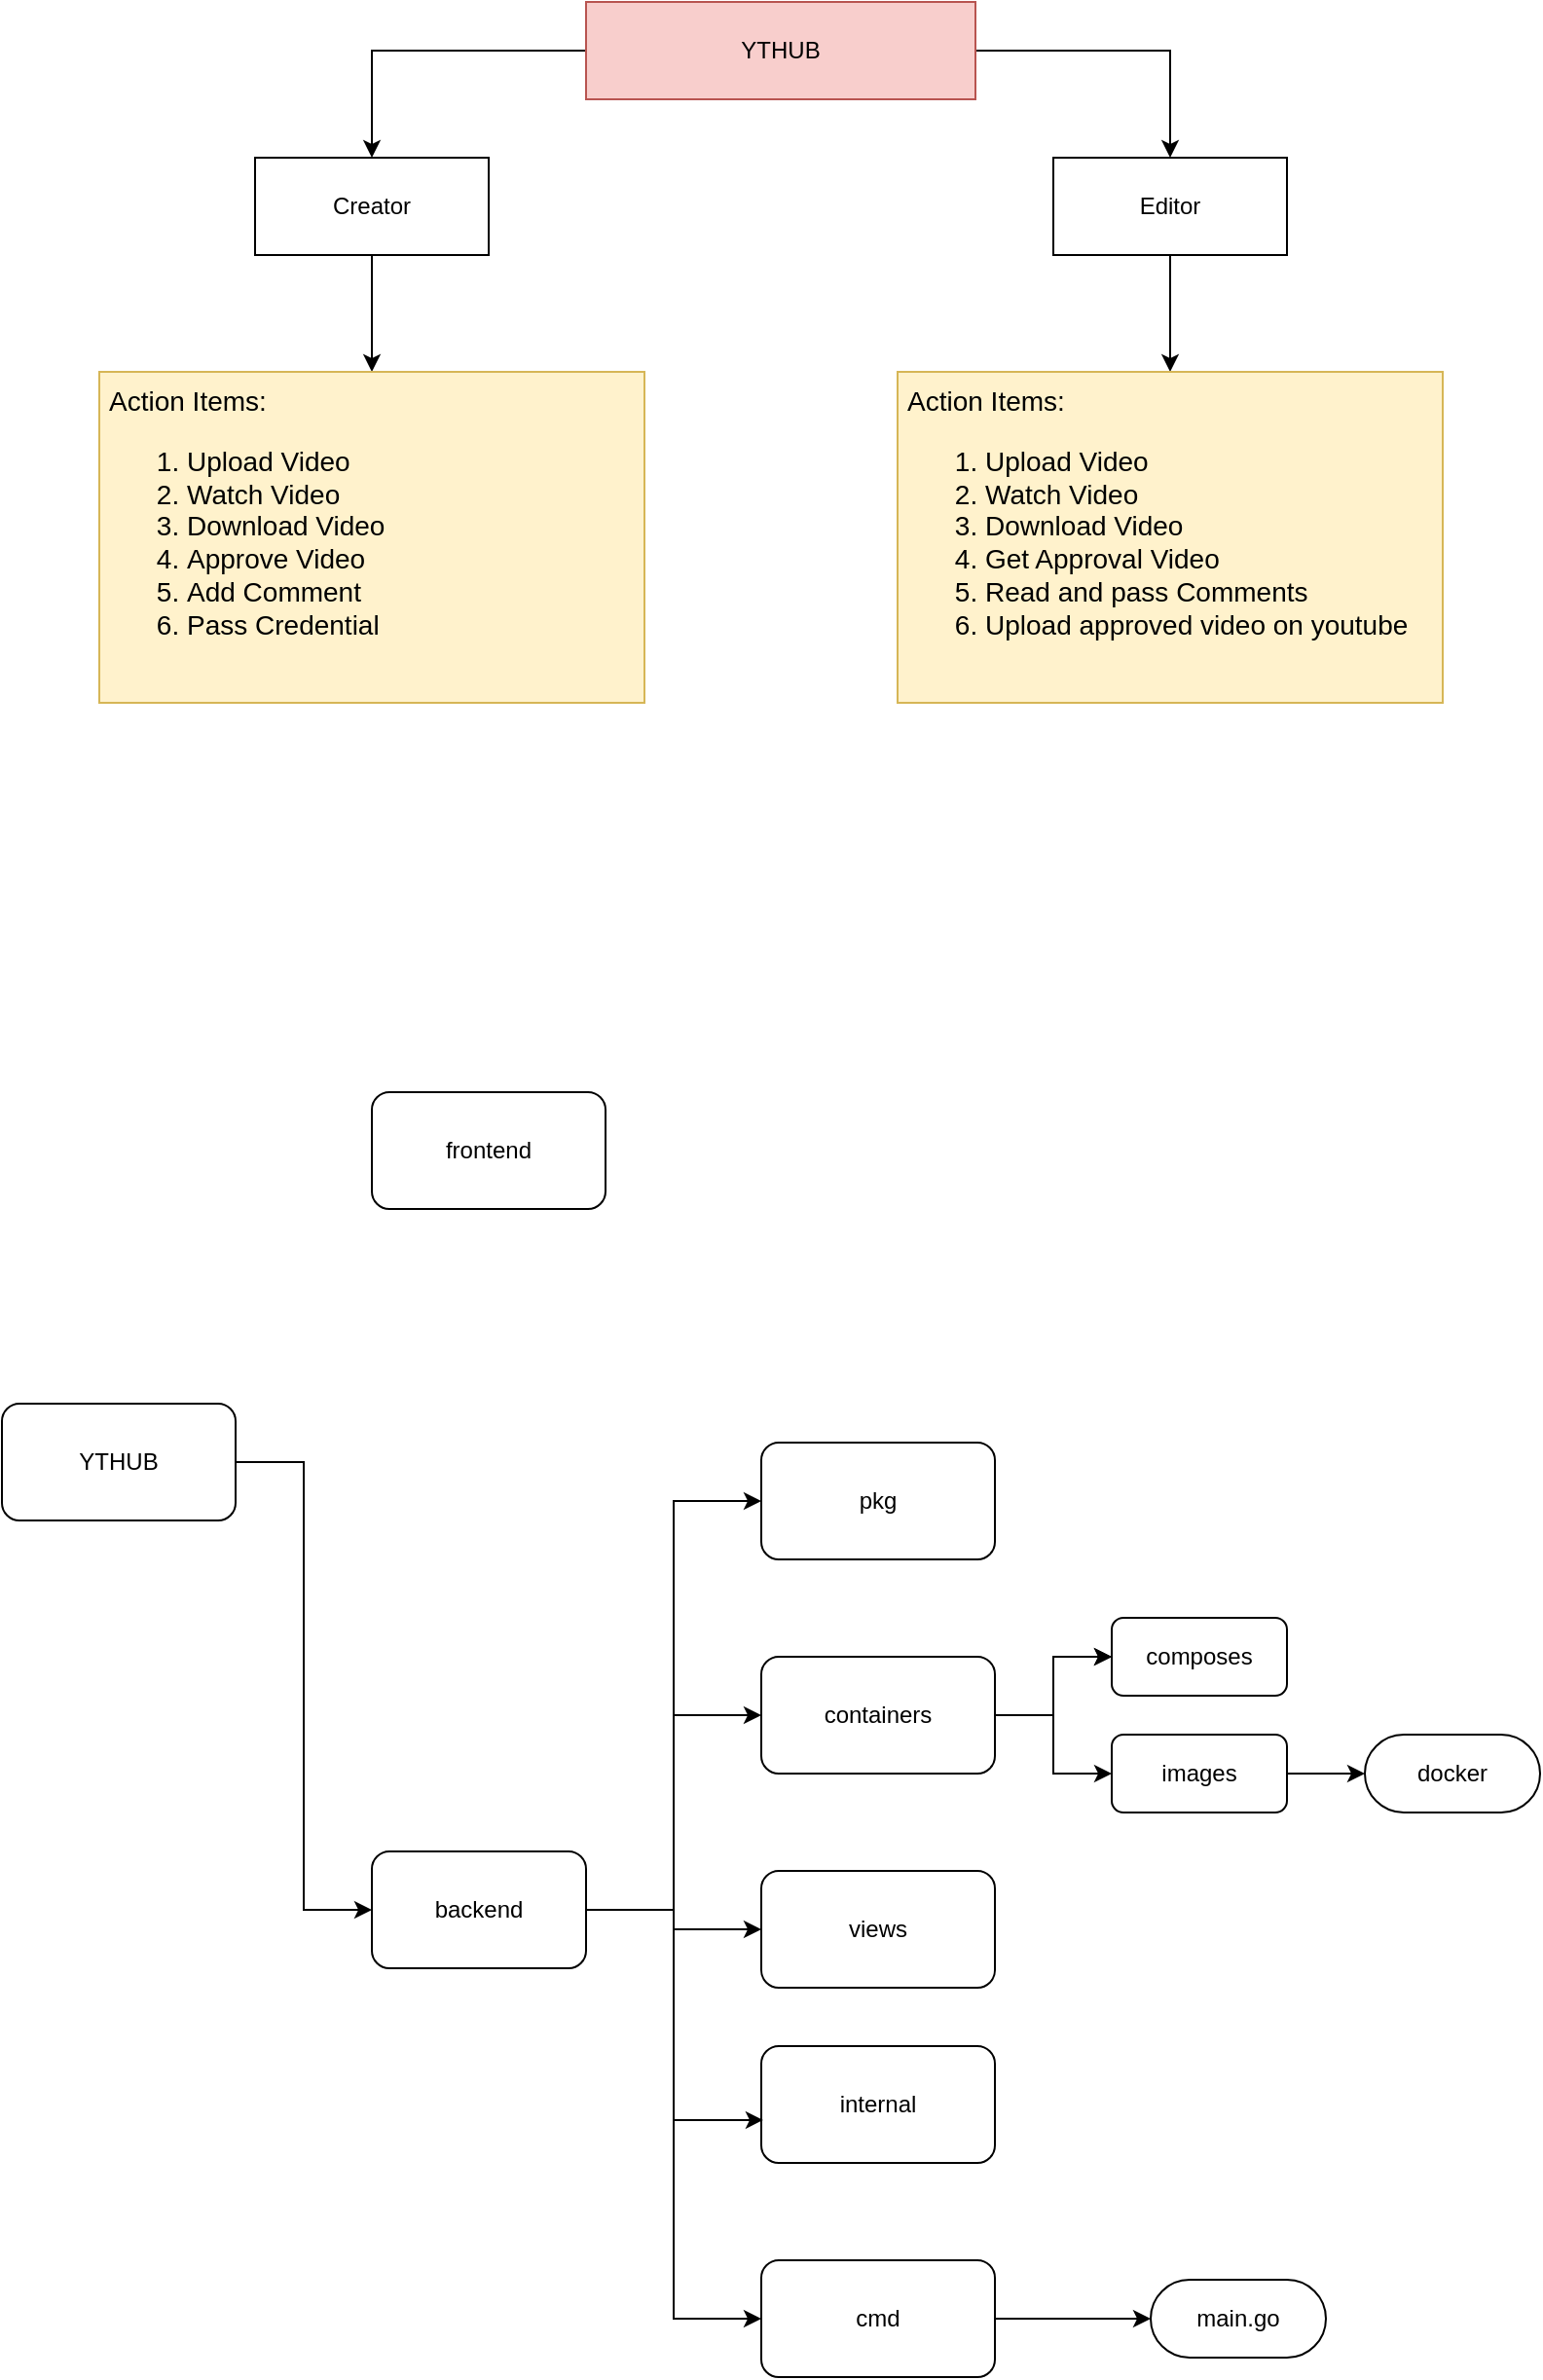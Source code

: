 <mxfile version="24.7.12">
  <diagram name="Page-1" id="hPlE4b7E1XMXK49Ww8ve">
    <mxGraphModel dx="794" dy="537" grid="1" gridSize="10" guides="1" tooltips="1" connect="1" arrows="1" fold="1" page="1" pageScale="1" pageWidth="850" pageHeight="1100" math="0" shadow="0">
      <root>
        <mxCell id="0" />
        <mxCell id="1" parent="0" />
        <mxCell id="V5kql1GeloSDUMKoKPK6-3" value="" style="edgeStyle=orthogonalEdgeStyle;rounded=0;orthogonalLoop=1;jettySize=auto;html=1;" edge="1" parent="1" source="V5kql1GeloSDUMKoKPK6-1" target="V5kql1GeloSDUMKoKPK6-2">
          <mxGeometry relative="1" as="geometry" />
        </mxCell>
        <mxCell id="V5kql1GeloSDUMKoKPK6-5" value="" style="edgeStyle=orthogonalEdgeStyle;rounded=0;orthogonalLoop=1;jettySize=auto;html=1;" edge="1" parent="1" source="V5kql1GeloSDUMKoKPK6-1" target="V5kql1GeloSDUMKoKPK6-4">
          <mxGeometry relative="1" as="geometry" />
        </mxCell>
        <mxCell id="V5kql1GeloSDUMKoKPK6-1" value="YTHUB" style="rounded=0;whiteSpace=wrap;html=1;fillColor=#f8cecc;strokeColor=#b85450;" vertex="1" parent="1">
          <mxGeometry x="320" y="50" width="200" height="50" as="geometry" />
        </mxCell>
        <mxCell id="V5kql1GeloSDUMKoKPK6-7" value="" style="edgeStyle=orthogonalEdgeStyle;rounded=0;orthogonalLoop=1;jettySize=auto;html=1;" edge="1" parent="1" source="V5kql1GeloSDUMKoKPK6-2" target="V5kql1GeloSDUMKoKPK6-6">
          <mxGeometry relative="1" as="geometry" />
        </mxCell>
        <mxCell id="V5kql1GeloSDUMKoKPK6-2" value="Creator" style="rounded=0;whiteSpace=wrap;html=1;" vertex="1" parent="1">
          <mxGeometry x="150" y="130" width="120" height="50" as="geometry" />
        </mxCell>
        <mxCell id="V5kql1GeloSDUMKoKPK6-9" value="" style="edgeStyle=orthogonalEdgeStyle;rounded=0;orthogonalLoop=1;jettySize=auto;html=1;" edge="1" parent="1" source="V5kql1GeloSDUMKoKPK6-4" target="V5kql1GeloSDUMKoKPK6-8">
          <mxGeometry relative="1" as="geometry" />
        </mxCell>
        <mxCell id="V5kql1GeloSDUMKoKPK6-4" value="Editor" style="rounded=0;whiteSpace=wrap;html=1;" vertex="1" parent="1">
          <mxGeometry x="560" y="130" width="120" height="50" as="geometry" />
        </mxCell>
        <mxCell id="V5kql1GeloSDUMKoKPK6-6" value="Action Items:&lt;br style=&quot;font-size: 14px;&quot;&gt;&lt;ol style=&quot;font-size: 14px;&quot;&gt;&lt;li style=&quot;font-size: 14px;&quot;&gt;Upload Video&lt;/li&gt;&lt;li style=&quot;font-size: 14px;&quot;&gt;Watch Video&lt;/li&gt;&lt;li style=&quot;font-size: 14px;&quot;&gt;Download Video&lt;/li&gt;&lt;li style=&quot;font-size: 14px;&quot;&gt;Approve Video&lt;/li&gt;&lt;li style=&quot;font-size: 14px;&quot;&gt;Add Comment&lt;/li&gt;&lt;li style=&quot;font-size: 14px;&quot;&gt;Pass Credential&lt;/li&gt;&lt;/ol&gt;" style="rounded=0;whiteSpace=wrap;html=1;align=left;verticalAlign=top;spacingLeft=3;fillColor=#fff2cc;strokeColor=#d6b656;fontSize=14;" vertex="1" parent="1">
          <mxGeometry x="70" y="240" width="280" height="170" as="geometry" />
        </mxCell>
        <mxCell id="V5kql1GeloSDUMKoKPK6-8" value="Action Items:&lt;br style=&quot;font-size: 14px;&quot;&gt;&lt;ol style=&quot;font-size: 14px;&quot;&gt;&lt;li style=&quot;font-size: 14px;&quot;&gt;Upload Video&lt;/li&gt;&lt;li style=&quot;font-size: 14px;&quot;&gt;Watch Video&lt;/li&gt;&lt;li style=&quot;font-size: 14px;&quot;&gt;Download Video&lt;/li&gt;&lt;li style=&quot;font-size: 14px;&quot;&gt;Get Approval Video&lt;/li&gt;&lt;li style=&quot;font-size: 14px;&quot;&gt;Read and pass Comments&lt;/li&gt;&lt;li style=&quot;font-size: 14px;&quot;&gt;Upload approved video on youtube&lt;/li&gt;&lt;/ol&gt;" style="rounded=0;whiteSpace=wrap;html=1;align=left;verticalAlign=top;spacingLeft=3;fillColor=#fff2cc;strokeColor=#d6b656;fontSize=14;" vertex="1" parent="1">
          <mxGeometry x="480" y="240" width="280" height="170" as="geometry" />
        </mxCell>
        <mxCell id="V5kql1GeloSDUMKoKPK6-26" style="edgeStyle=orthogonalEdgeStyle;rounded=0;orthogonalLoop=1;jettySize=auto;html=1;exitX=1;exitY=0.5;exitDx=0;exitDy=0;entryX=0;entryY=0.5;entryDx=0;entryDy=0;" edge="1" parent="1" source="V5kql1GeloSDUMKoKPK6-10" target="V5kql1GeloSDUMKoKPK6-17">
          <mxGeometry relative="1" as="geometry" />
        </mxCell>
        <mxCell id="V5kql1GeloSDUMKoKPK6-10" value="YTHUB" style="rounded=1;whiteSpace=wrap;html=1;" vertex="1" parent="1">
          <mxGeometry x="20" y="770" width="120" height="60" as="geometry" />
        </mxCell>
        <mxCell id="V5kql1GeloSDUMKoKPK6-11" value="frontend" style="rounded=1;whiteSpace=wrap;html=1;" vertex="1" parent="1">
          <mxGeometry x="210" y="610" width="120" height="60" as="geometry" />
        </mxCell>
        <mxCell id="V5kql1GeloSDUMKoKPK6-12" value="pkg" style="rounded=1;whiteSpace=wrap;html=1;" vertex="1" parent="1">
          <mxGeometry x="410" y="790" width="120" height="60" as="geometry" />
        </mxCell>
        <mxCell id="V5kql1GeloSDUMKoKPK6-19" value="" style="edgeStyle=orthogonalEdgeStyle;rounded=0;orthogonalLoop=1;jettySize=auto;html=1;" edge="1" parent="1" source="V5kql1GeloSDUMKoKPK6-13" target="V5kql1GeloSDUMKoKPK6-18">
          <mxGeometry relative="1" as="geometry" />
        </mxCell>
        <mxCell id="V5kql1GeloSDUMKoKPK6-13" value="cmd" style="rounded=1;whiteSpace=wrap;html=1;" vertex="1" parent="1">
          <mxGeometry x="410" y="1210" width="120" height="60" as="geometry" />
        </mxCell>
        <mxCell id="V5kql1GeloSDUMKoKPK6-14" value="internal" style="rounded=1;whiteSpace=wrap;html=1;" vertex="1" parent="1">
          <mxGeometry x="410" y="1100" width="120" height="60" as="geometry" />
        </mxCell>
        <mxCell id="V5kql1GeloSDUMKoKPK6-28" value="" style="edgeStyle=orthogonalEdgeStyle;rounded=0;orthogonalLoop=1;jettySize=auto;html=1;" edge="1" parent="1" source="V5kql1GeloSDUMKoKPK6-15" target="V5kql1GeloSDUMKoKPK6-27">
          <mxGeometry relative="1" as="geometry" />
        </mxCell>
        <mxCell id="V5kql1GeloSDUMKoKPK6-29" value="" style="edgeStyle=orthogonalEdgeStyle;rounded=0;orthogonalLoop=1;jettySize=auto;html=1;" edge="1" parent="1" source="V5kql1GeloSDUMKoKPK6-15" target="V5kql1GeloSDUMKoKPK6-27">
          <mxGeometry relative="1" as="geometry" />
        </mxCell>
        <mxCell id="V5kql1GeloSDUMKoKPK6-31" style="edgeStyle=orthogonalEdgeStyle;rounded=0;orthogonalLoop=1;jettySize=auto;html=1;exitX=1;exitY=0.5;exitDx=0;exitDy=0;entryX=0;entryY=0.5;entryDx=0;entryDy=0;" edge="1" parent="1" source="V5kql1GeloSDUMKoKPK6-15" target="V5kql1GeloSDUMKoKPK6-30">
          <mxGeometry relative="1" as="geometry" />
        </mxCell>
        <mxCell id="V5kql1GeloSDUMKoKPK6-15" value="containers" style="rounded=1;whiteSpace=wrap;html=1;" vertex="1" parent="1">
          <mxGeometry x="410" y="900" width="120" height="60" as="geometry" />
        </mxCell>
        <mxCell id="V5kql1GeloSDUMKoKPK6-16" value="views" style="rounded=1;whiteSpace=wrap;html=1;" vertex="1" parent="1">
          <mxGeometry x="410" y="1010" width="120" height="60" as="geometry" />
        </mxCell>
        <mxCell id="V5kql1GeloSDUMKoKPK6-21" style="edgeStyle=orthogonalEdgeStyle;rounded=0;orthogonalLoop=1;jettySize=auto;html=1;entryX=0;entryY=0.5;entryDx=0;entryDy=0;" edge="1" parent="1" source="V5kql1GeloSDUMKoKPK6-17" target="V5kql1GeloSDUMKoKPK6-12">
          <mxGeometry relative="1" as="geometry" />
        </mxCell>
        <mxCell id="V5kql1GeloSDUMKoKPK6-22" style="edgeStyle=orthogonalEdgeStyle;rounded=0;orthogonalLoop=1;jettySize=auto;html=1;entryX=0;entryY=0.5;entryDx=0;entryDy=0;exitX=1;exitY=0.5;exitDx=0;exitDy=0;" edge="1" parent="1" source="V5kql1GeloSDUMKoKPK6-17" target="V5kql1GeloSDUMKoKPK6-15">
          <mxGeometry relative="1" as="geometry" />
        </mxCell>
        <mxCell id="V5kql1GeloSDUMKoKPK6-23" style="edgeStyle=orthogonalEdgeStyle;rounded=0;orthogonalLoop=1;jettySize=auto;html=1;" edge="1" parent="1" source="V5kql1GeloSDUMKoKPK6-17" target="V5kql1GeloSDUMKoKPK6-16">
          <mxGeometry relative="1" as="geometry" />
        </mxCell>
        <mxCell id="V5kql1GeloSDUMKoKPK6-25" style="edgeStyle=orthogonalEdgeStyle;rounded=0;orthogonalLoop=1;jettySize=auto;html=1;entryX=0;entryY=0.5;entryDx=0;entryDy=0;" edge="1" parent="1" source="V5kql1GeloSDUMKoKPK6-17" target="V5kql1GeloSDUMKoKPK6-13">
          <mxGeometry relative="1" as="geometry" />
        </mxCell>
        <mxCell id="V5kql1GeloSDUMKoKPK6-17" value="backend" style="rounded=1;whiteSpace=wrap;html=1;" vertex="1" parent="1">
          <mxGeometry x="210" y="1000" width="110" height="60" as="geometry" />
        </mxCell>
        <mxCell id="V5kql1GeloSDUMKoKPK6-18" value="main.go" style="whiteSpace=wrap;html=1;rounded=1;glass=0;arcSize=50;" vertex="1" parent="1">
          <mxGeometry x="610" y="1220" width="90" height="40" as="geometry" />
        </mxCell>
        <mxCell id="V5kql1GeloSDUMKoKPK6-24" style="edgeStyle=orthogonalEdgeStyle;rounded=0;orthogonalLoop=1;jettySize=auto;html=1;entryX=0.008;entryY=0.633;entryDx=0;entryDy=0;entryPerimeter=0;" edge="1" parent="1" source="V5kql1GeloSDUMKoKPK6-17" target="V5kql1GeloSDUMKoKPK6-14">
          <mxGeometry relative="1" as="geometry" />
        </mxCell>
        <mxCell id="V5kql1GeloSDUMKoKPK6-27" value="composes" style="whiteSpace=wrap;html=1;rounded=1;" vertex="1" parent="1">
          <mxGeometry x="590" y="880" width="90" height="40" as="geometry" />
        </mxCell>
        <mxCell id="V5kql1GeloSDUMKoKPK6-33" value="" style="edgeStyle=orthogonalEdgeStyle;rounded=0;orthogonalLoop=1;jettySize=auto;html=1;" edge="1" parent="1" source="V5kql1GeloSDUMKoKPK6-30" target="V5kql1GeloSDUMKoKPK6-32">
          <mxGeometry relative="1" as="geometry" />
        </mxCell>
        <mxCell id="V5kql1GeloSDUMKoKPK6-30" value="images" style="whiteSpace=wrap;html=1;rounded=1;" vertex="1" parent="1">
          <mxGeometry x="590" y="940" width="90" height="40" as="geometry" />
        </mxCell>
        <mxCell id="V5kql1GeloSDUMKoKPK6-32" value="docker" style="whiteSpace=wrap;html=1;rounded=1;glass=0;arcSize=50;" vertex="1" parent="1">
          <mxGeometry x="720" y="940" width="90" height="40" as="geometry" />
        </mxCell>
      </root>
    </mxGraphModel>
  </diagram>
</mxfile>

